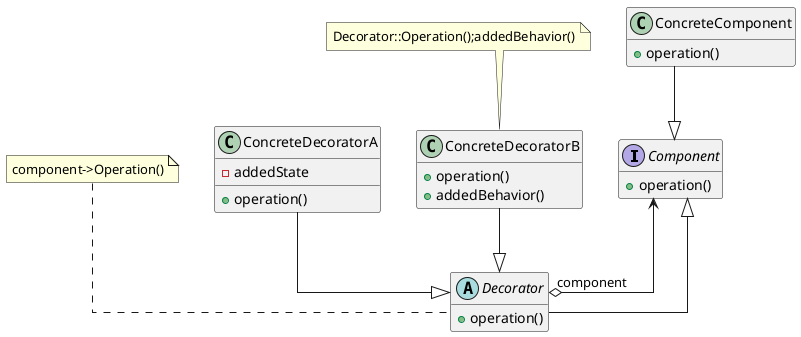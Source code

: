 @startuml
'https://plantuml.com/class-diagram

'曲线
skinparam linetype ortho

interface Component {
    +operation()
}
hide Component fields

abstract Decorator {
    +operation()
}
hide Decorator fields

Note "component->Operation()" as n1
n1 .. Decorator

class ConcreteComponent {
    +operation()
}
hide ConcreteComponent fields

class ConcreteDecoratorA {
    +operation()
    -addedState
}

class ConcreteDecoratorB {
    +operation()
    +addedBehavior()
}
hide ConcreteDecoratorB fields

Note "Decorator::Operation();addedBehavior()" as n2
n2 .. ConcreteDecoratorB

ConcreteComponent --|> Component
Decorator --|> Component
Component <--o "component" Decorator

ConcreteDecoratorA --|> Decorator
ConcreteDecoratorB --|> Decorator
@enduml